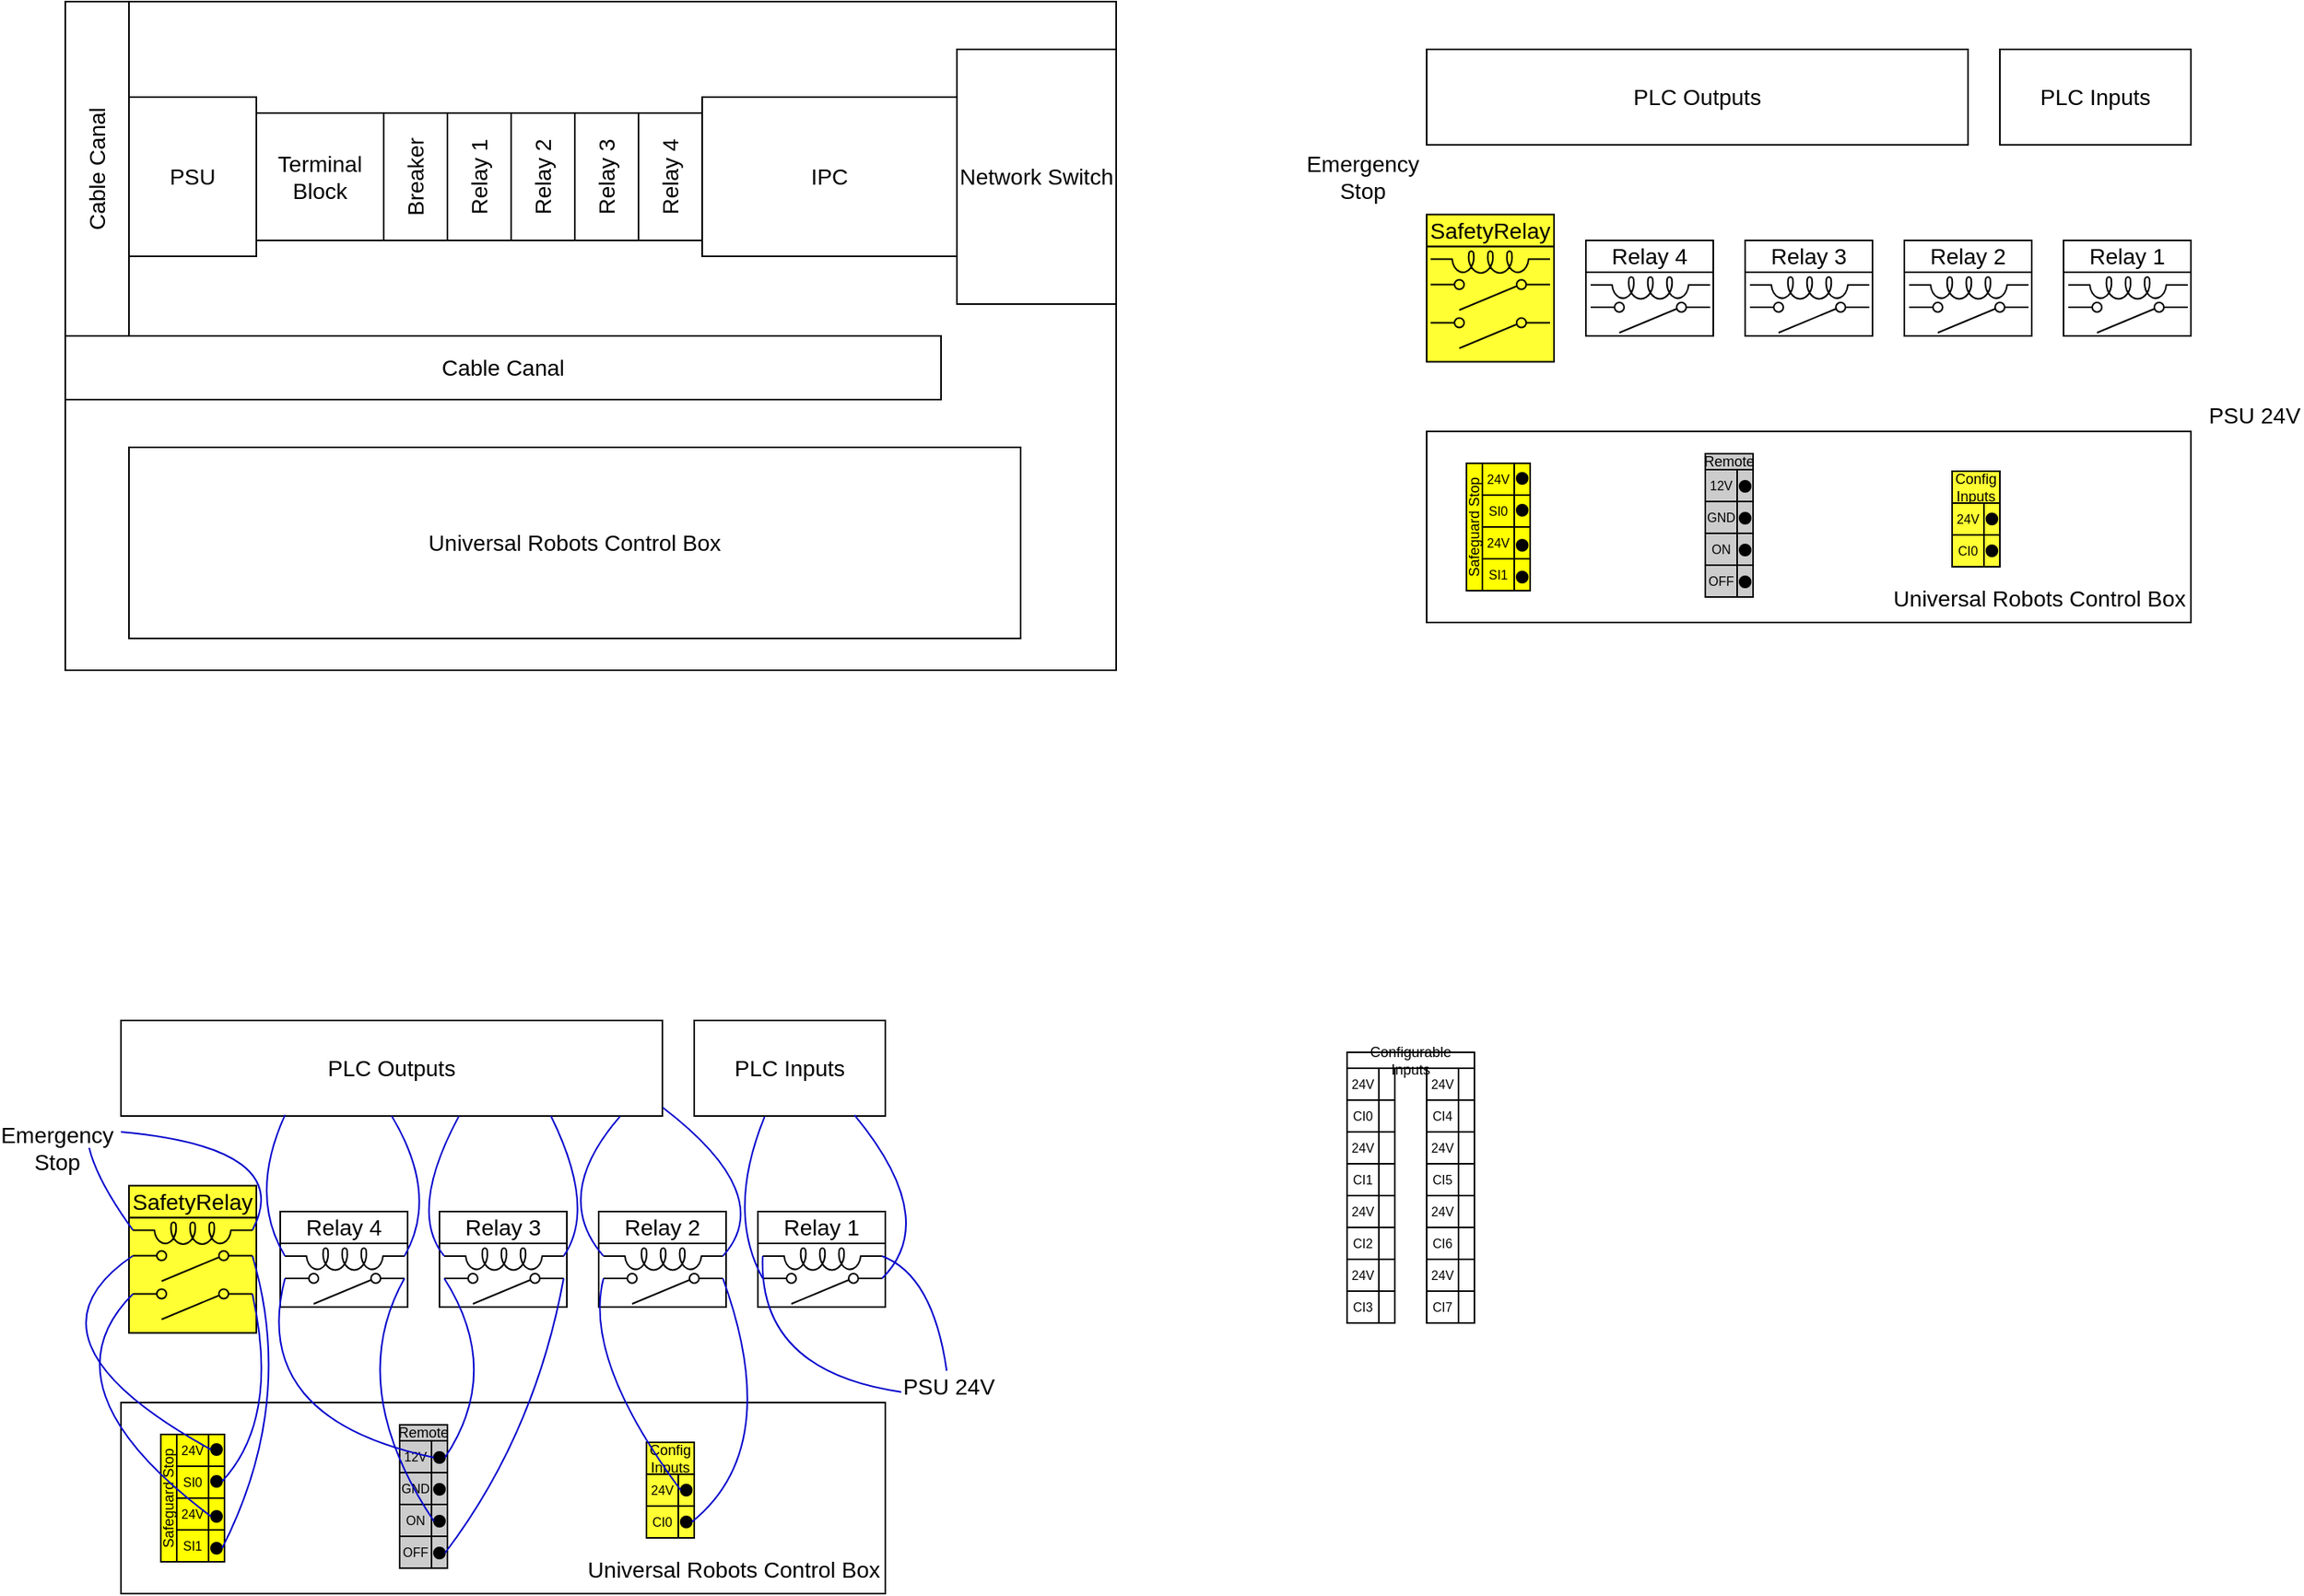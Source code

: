 <mxfile version="20.8.13" type="github">
  <diagram id="Qr0O13sCyCkaR1NoNOQS" name="Page-1">
    <mxGraphModel dx="2603" dy="1377" grid="1" gridSize="10" guides="1" tooltips="1" connect="1" arrows="1" fold="1" page="1" pageScale="1" pageWidth="3300" pageHeight="4681" math="0" shadow="0">
      <root>
        <mxCell id="0" />
        <mxCell id="1" parent="0" />
        <mxCell id="ojQcFGe6-04BjamfQOLj-1" value="" style="rounded=0;whiteSpace=wrap;html=1;fillColor=none;" parent="1" vertex="1">
          <mxGeometry x="45" y="40" width="660" height="420" as="geometry" />
        </mxCell>
        <mxCell id="ojQcFGe6-04BjamfQOLj-2" value="Cable Canal" style="rounded=0;whiteSpace=wrap;html=1;fillColor=none;rotation=-90;fontSize=14;" parent="1" vertex="1">
          <mxGeometry x="-40" y="125" width="210" height="40" as="geometry" />
        </mxCell>
        <mxCell id="ojQcFGe6-04BjamfQOLj-3" value="PSU" style="rounded=0;whiteSpace=wrap;html=1;fillColor=none;fontSize=14;" parent="1" vertex="1">
          <mxGeometry x="85" y="100" width="80" height="100" as="geometry" />
        </mxCell>
        <mxCell id="ojQcFGe6-04BjamfQOLj-4" value="Terminal Block" style="rounded=0;whiteSpace=wrap;html=1;fillColor=none;fontSize=14;" parent="1" vertex="1">
          <mxGeometry x="165" y="110" width="80" height="80" as="geometry" />
        </mxCell>
        <mxCell id="ojQcFGe6-04BjamfQOLj-5" value="Breaker" style="rounded=0;whiteSpace=wrap;html=1;fillColor=none;rotation=-90;fontSize=14;" parent="1" vertex="1">
          <mxGeometry x="225" y="130" width="80" height="40" as="geometry" />
        </mxCell>
        <mxCell id="ojQcFGe6-04BjamfQOLj-13" value="Universal Robots Control Box" style="rounded=0;whiteSpace=wrap;html=1;fillColor=none;fontSize=14;" parent="1" vertex="1">
          <mxGeometry x="85" y="320" width="560" height="120" as="geometry" />
        </mxCell>
        <mxCell id="ojQcFGe6-04BjamfQOLj-14" value="&lt;div style=&quot;font-size: 14px;&quot;&gt;Relay 1&lt;/div&gt;" style="rounded=0;whiteSpace=wrap;html=1;fillColor=none;rotation=-90;fontSize=14;" parent="1" vertex="1">
          <mxGeometry x="265" y="130" width="80" height="40" as="geometry" />
        </mxCell>
        <mxCell id="ojQcFGe6-04BjamfQOLj-17" value="&lt;div style=&quot;font-size: 14px;&quot;&gt;Relay 2&lt;br&gt;&lt;/div&gt;" style="rounded=0;whiteSpace=wrap;html=1;fillColor=none;rotation=-90;fontSize=14;" parent="1" vertex="1">
          <mxGeometry x="305" y="130" width="80" height="40" as="geometry" />
        </mxCell>
        <mxCell id="ojQcFGe6-04BjamfQOLj-18" value="&lt;div style=&quot;font-size: 14px;&quot;&gt;Relay 3&lt;/div&gt;" style="rounded=0;whiteSpace=wrap;html=1;fillColor=none;rotation=-90;fontSize=14;" parent="1" vertex="1">
          <mxGeometry x="345" y="130" width="80" height="40" as="geometry" />
        </mxCell>
        <mxCell id="ojQcFGe6-04BjamfQOLj-19" value="&lt;div style=&quot;font-size: 14px;&quot;&gt;Relay 4&lt;/div&gt;" style="rounded=0;whiteSpace=wrap;html=1;fillColor=none;rotation=-90;fontSize=14;" parent="1" vertex="1">
          <mxGeometry x="385" y="130" width="80" height="40" as="geometry" />
        </mxCell>
        <mxCell id="ojQcFGe6-04BjamfQOLj-20" value="Network Switch" style="rounded=0;whiteSpace=wrap;html=1;fillColor=none;fontSize=14;" parent="1" vertex="1">
          <mxGeometry x="605" y="70" width="100" height="160" as="geometry" />
        </mxCell>
        <mxCell id="ojQcFGe6-04BjamfQOLj-21" value="IPC" style="rounded=0;whiteSpace=wrap;html=1;fillColor=none;fontSize=14;" parent="1" vertex="1">
          <mxGeometry x="445" y="100" width="160" height="100" as="geometry" />
        </mxCell>
        <mxCell id="ojQcFGe6-04BjamfQOLj-22" value="Cable Canal" style="rounded=0;whiteSpace=wrap;html=1;fillColor=none;rotation=0;fontSize=14;" parent="1" vertex="1">
          <mxGeometry x="45" y="250" width="550" height="40" as="geometry" />
        </mxCell>
        <mxCell id="ojQcFGe6-04BjamfQOLj-26" value="" style="rounded=0;whiteSpace=wrap;html=1;fillColor=none;fontSize=14;" parent="1" vertex="1">
          <mxGeometry x="80" y="920" width="480" height="120" as="geometry" />
        </mxCell>
        <mxCell id="ojQcFGe6-04BjamfQOLj-32" value="PLC Inputs" style="rounded=0;whiteSpace=wrap;html=1;fontSize=14;fillColor=none;" parent="1" vertex="1">
          <mxGeometry x="440" y="680" width="120" height="60" as="geometry" />
        </mxCell>
        <mxCell id="ojQcFGe6-04BjamfQOLj-33" value="&lt;div&gt;PLC Outputs&lt;/div&gt;" style="rounded=0;whiteSpace=wrap;html=1;fontSize=14;fillColor=none;" parent="1" vertex="1">
          <mxGeometry x="80" y="680" width="340" height="60" as="geometry" />
        </mxCell>
        <mxCell id="ojQcFGe6-04BjamfQOLj-92" value="Configurable Inputs" style="rounded=0;whiteSpace=wrap;html=1;fontSize=9;fillColor=none;rotation=0;" parent="1" vertex="1">
          <mxGeometry x="850" y="700" width="80" height="10" as="geometry" />
        </mxCell>
        <mxCell id="ojQcFGe6-04BjamfQOLj-93" value="24V" style="rounded=0;whiteSpace=wrap;html=1;fontSize=8;fillColor=none;" parent="1" vertex="1">
          <mxGeometry x="850" y="710" width="20" height="20" as="geometry" />
        </mxCell>
        <mxCell id="ojQcFGe6-04BjamfQOLj-94" value="CI0" style="rounded=0;whiteSpace=wrap;html=1;fontSize=8;fillColor=none;" parent="1" vertex="1">
          <mxGeometry x="850" y="730" width="20" height="20" as="geometry" />
        </mxCell>
        <mxCell id="ojQcFGe6-04BjamfQOLj-95" value="24V" style="rounded=0;whiteSpace=wrap;html=1;fontSize=8;fillColor=none;" parent="1" vertex="1">
          <mxGeometry x="850" y="750" width="20" height="20" as="geometry" />
        </mxCell>
        <mxCell id="ojQcFGe6-04BjamfQOLj-96" value="CI1" style="rounded=0;whiteSpace=wrap;html=1;fontSize=8;fillColor=none;" parent="1" vertex="1">
          <mxGeometry x="850" y="770" width="20" height="20" as="geometry" />
        </mxCell>
        <mxCell id="ojQcFGe6-04BjamfQOLj-97" value="" style="rounded=0;whiteSpace=wrap;html=1;fontSize=9;fillColor=none;" parent="1" vertex="1">
          <mxGeometry x="870" y="710" width="10" height="20" as="geometry" />
        </mxCell>
        <mxCell id="ojQcFGe6-04BjamfQOLj-98" value="" style="rounded=0;whiteSpace=wrap;html=1;fontSize=9;fillColor=none;" parent="1" vertex="1">
          <mxGeometry x="870" y="730" width="10" height="20" as="geometry" />
        </mxCell>
        <mxCell id="ojQcFGe6-04BjamfQOLj-99" value="" style="rounded=0;whiteSpace=wrap;html=1;fontSize=9;fillColor=none;" parent="1" vertex="1">
          <mxGeometry x="870" y="750" width="10" height="20" as="geometry" />
        </mxCell>
        <mxCell id="ojQcFGe6-04BjamfQOLj-100" value="" style="rounded=0;whiteSpace=wrap;html=1;fontSize=9;fillColor=none;" parent="1" vertex="1">
          <mxGeometry x="870" y="770" width="10" height="20" as="geometry" />
        </mxCell>
        <mxCell id="ojQcFGe6-04BjamfQOLj-101" value="24V" style="rounded=0;whiteSpace=wrap;html=1;fontSize=8;fillColor=none;" parent="1" vertex="1">
          <mxGeometry x="850" y="790" width="20" height="20" as="geometry" />
        </mxCell>
        <mxCell id="ojQcFGe6-04BjamfQOLj-102" value="CI2" style="rounded=0;whiteSpace=wrap;html=1;fontSize=8;fillColor=none;" parent="1" vertex="1">
          <mxGeometry x="850" y="810" width="20" height="20" as="geometry" />
        </mxCell>
        <mxCell id="ojQcFGe6-04BjamfQOLj-103" value="24V" style="rounded=0;whiteSpace=wrap;html=1;fontSize=8;fillColor=none;" parent="1" vertex="1">
          <mxGeometry x="850" y="830" width="20" height="20" as="geometry" />
        </mxCell>
        <mxCell id="ojQcFGe6-04BjamfQOLj-104" value="CI3" style="rounded=0;whiteSpace=wrap;html=1;fontSize=8;fillColor=none;" parent="1" vertex="1">
          <mxGeometry x="850" y="850" width="20" height="20" as="geometry" />
        </mxCell>
        <mxCell id="ojQcFGe6-04BjamfQOLj-105" value="" style="rounded=0;whiteSpace=wrap;html=1;fontSize=9;fillColor=none;" parent="1" vertex="1">
          <mxGeometry x="870" y="790" width="10" height="20" as="geometry" />
        </mxCell>
        <mxCell id="ojQcFGe6-04BjamfQOLj-106" value="" style="rounded=0;whiteSpace=wrap;html=1;fontSize=9;fillColor=none;" parent="1" vertex="1">
          <mxGeometry x="870" y="810" width="10" height="20" as="geometry" />
        </mxCell>
        <mxCell id="ojQcFGe6-04BjamfQOLj-107" value="" style="rounded=0;whiteSpace=wrap;html=1;fontSize=9;fillColor=none;" parent="1" vertex="1">
          <mxGeometry x="870" y="830" width="10" height="20" as="geometry" />
        </mxCell>
        <mxCell id="ojQcFGe6-04BjamfQOLj-108" value="" style="rounded=0;whiteSpace=wrap;html=1;fontSize=9;fillColor=none;" parent="1" vertex="1">
          <mxGeometry x="870" y="850" width="10" height="20" as="geometry" />
        </mxCell>
        <mxCell id="ojQcFGe6-04BjamfQOLj-109" value="24V" style="rounded=0;whiteSpace=wrap;html=1;fontSize=8;fillColor=none;" parent="1" vertex="1">
          <mxGeometry x="900" y="710" width="20" height="20" as="geometry" />
        </mxCell>
        <mxCell id="ojQcFGe6-04BjamfQOLj-110" value="CI4" style="rounded=0;whiteSpace=wrap;html=1;fontSize=8;fillColor=none;" parent="1" vertex="1">
          <mxGeometry x="900" y="730" width="20" height="20" as="geometry" />
        </mxCell>
        <mxCell id="ojQcFGe6-04BjamfQOLj-111" value="24V" style="rounded=0;whiteSpace=wrap;html=1;fontSize=8;fillColor=none;" parent="1" vertex="1">
          <mxGeometry x="900" y="750" width="20" height="20" as="geometry" />
        </mxCell>
        <mxCell id="ojQcFGe6-04BjamfQOLj-112" value="CI5" style="rounded=0;whiteSpace=wrap;html=1;fontSize=8;fillColor=none;" parent="1" vertex="1">
          <mxGeometry x="900" y="770" width="20" height="20" as="geometry" />
        </mxCell>
        <mxCell id="ojQcFGe6-04BjamfQOLj-113" value="" style="rounded=0;whiteSpace=wrap;html=1;fontSize=9;fillColor=none;" parent="1" vertex="1">
          <mxGeometry x="920" y="710" width="10" height="20" as="geometry" />
        </mxCell>
        <mxCell id="ojQcFGe6-04BjamfQOLj-114" value="" style="rounded=0;whiteSpace=wrap;html=1;fontSize=9;fillColor=none;" parent="1" vertex="1">
          <mxGeometry x="920" y="730" width="10" height="20" as="geometry" />
        </mxCell>
        <mxCell id="ojQcFGe6-04BjamfQOLj-115" value="" style="rounded=0;whiteSpace=wrap;html=1;fontSize=9;fillColor=none;" parent="1" vertex="1">
          <mxGeometry x="920" y="750" width="10" height="20" as="geometry" />
        </mxCell>
        <mxCell id="ojQcFGe6-04BjamfQOLj-116" value="" style="rounded=0;whiteSpace=wrap;html=1;fontSize=9;fillColor=none;" parent="1" vertex="1">
          <mxGeometry x="920" y="770" width="10" height="20" as="geometry" />
        </mxCell>
        <mxCell id="ojQcFGe6-04BjamfQOLj-117" value="24V" style="rounded=0;whiteSpace=wrap;html=1;fontSize=8;fillColor=none;" parent="1" vertex="1">
          <mxGeometry x="900" y="790" width="20" height="20" as="geometry" />
        </mxCell>
        <mxCell id="ojQcFGe6-04BjamfQOLj-118" value="CI6" style="rounded=0;whiteSpace=wrap;html=1;fontSize=8;fillColor=none;" parent="1" vertex="1">
          <mxGeometry x="900" y="810" width="20" height="20" as="geometry" />
        </mxCell>
        <mxCell id="ojQcFGe6-04BjamfQOLj-119" value="24V" style="rounded=0;whiteSpace=wrap;html=1;fontSize=8;fillColor=none;" parent="1" vertex="1">
          <mxGeometry x="900" y="830" width="20" height="20" as="geometry" />
        </mxCell>
        <mxCell id="ojQcFGe6-04BjamfQOLj-120" value="CI7" style="rounded=0;whiteSpace=wrap;html=1;fontSize=8;fillColor=none;" parent="1" vertex="1">
          <mxGeometry x="900" y="850" width="20" height="20" as="geometry" />
        </mxCell>
        <mxCell id="ojQcFGe6-04BjamfQOLj-121" value="" style="rounded=0;whiteSpace=wrap;html=1;fontSize=9;fillColor=none;" parent="1" vertex="1">
          <mxGeometry x="920" y="790" width="10" height="20" as="geometry" />
        </mxCell>
        <mxCell id="ojQcFGe6-04BjamfQOLj-122" value="" style="rounded=0;whiteSpace=wrap;html=1;fontSize=9;fillColor=none;" parent="1" vertex="1">
          <mxGeometry x="920" y="810" width="10" height="20" as="geometry" />
        </mxCell>
        <mxCell id="ojQcFGe6-04BjamfQOLj-123" value="" style="rounded=0;whiteSpace=wrap;html=1;fontSize=9;fillColor=none;" parent="1" vertex="1">
          <mxGeometry x="920" y="830" width="10" height="20" as="geometry" />
        </mxCell>
        <mxCell id="ojQcFGe6-04BjamfQOLj-124" value="" style="rounded=0;whiteSpace=wrap;html=1;fontSize=9;fillColor=none;" parent="1" vertex="1">
          <mxGeometry x="920" y="850" width="10" height="20" as="geometry" />
        </mxCell>
        <mxCell id="ojQcFGe6-04BjamfQOLj-158" value="" style="group" parent="1" vertex="1" connectable="0">
          <mxGeometry x="105" y="940" width="45" height="80" as="geometry" />
        </mxCell>
        <mxCell id="ojQcFGe6-04BjamfQOLj-41" value="&lt;div style=&quot;font-size: 9px;&quot;&gt;Safeguard Stop&lt;/div&gt;" style="rounded=0;whiteSpace=wrap;html=1;fontSize=9;fillColor=#ffff00;rotation=-90;" parent="ojQcFGe6-04BjamfQOLj-158" vertex="1">
          <mxGeometry x="-35" y="35" width="80" height="10" as="geometry" />
        </mxCell>
        <mxCell id="ojQcFGe6-04BjamfQOLj-42" value="24V" style="rounded=0;whiteSpace=wrap;html=1;fontSize=8;fillColor=#ffff00;" parent="ojQcFGe6-04BjamfQOLj-158" vertex="1">
          <mxGeometry x="10" width="20" height="20" as="geometry" />
        </mxCell>
        <mxCell id="ojQcFGe6-04BjamfQOLj-43" value="SI0" style="rounded=0;whiteSpace=wrap;html=1;fontSize=8;fillColor=#ffff00;" parent="ojQcFGe6-04BjamfQOLj-158" vertex="1">
          <mxGeometry x="10" y="20" width="20" height="20" as="geometry" />
        </mxCell>
        <mxCell id="ojQcFGe6-04BjamfQOLj-44" value="24V" style="rounded=0;whiteSpace=wrap;html=1;fontSize=8;fillColor=#ffff00;" parent="ojQcFGe6-04BjamfQOLj-158" vertex="1">
          <mxGeometry x="10" y="40" width="20" height="20" as="geometry" />
        </mxCell>
        <mxCell id="ojQcFGe6-04BjamfQOLj-45" value="SI1" style="rounded=0;whiteSpace=wrap;html=1;fontSize=8;fillColor=#ffff00;" parent="ojQcFGe6-04BjamfQOLj-158" vertex="1">
          <mxGeometry x="10" y="60" width="20" height="20" as="geometry" />
        </mxCell>
        <mxCell id="ojQcFGe6-04BjamfQOLj-46" value="" style="rounded=0;whiteSpace=wrap;html=1;fontSize=9;fillColor=#ffff00;" parent="ojQcFGe6-04BjamfQOLj-158" vertex="1">
          <mxGeometry x="30" width="10" height="20" as="geometry" />
        </mxCell>
        <mxCell id="ojQcFGe6-04BjamfQOLj-47" value="" style="rounded=0;whiteSpace=wrap;html=1;fontSize=9;fillColor=#ffff00;" parent="ojQcFGe6-04BjamfQOLj-158" vertex="1">
          <mxGeometry x="30" y="20" width="10" height="20" as="geometry" />
        </mxCell>
        <mxCell id="ojQcFGe6-04BjamfQOLj-48" value="" style="rounded=0;whiteSpace=wrap;html=1;fontSize=9;fillColor=#ffff00;" parent="ojQcFGe6-04BjamfQOLj-158" vertex="1">
          <mxGeometry x="30" y="40" width="10" height="20" as="geometry" />
        </mxCell>
        <mxCell id="ojQcFGe6-04BjamfQOLj-49" value="" style="rounded=0;whiteSpace=wrap;html=1;fontSize=9;fillColor=#ffff00;" parent="ojQcFGe6-04BjamfQOLj-158" vertex="1">
          <mxGeometry x="30" y="60" width="10" height="20" as="geometry" />
        </mxCell>
        <mxCell id="ojQcFGe6-04BjamfQOLj-188" value="" style="ellipse;whiteSpace=wrap;html=1;strokeColor=#000000;fontSize=8;fillColor=#000000;" parent="ojQcFGe6-04BjamfQOLj-158" vertex="1">
          <mxGeometry x="31.5" y="26" width="7" height="7" as="geometry" />
        </mxCell>
        <mxCell id="ojQcFGe6-04BjamfQOLj-189" value="" style="ellipse;whiteSpace=wrap;html=1;strokeColor=#000000;fontSize=8;fillColor=#000000;" parent="ojQcFGe6-04BjamfQOLj-158" vertex="1">
          <mxGeometry x="31.5" y="6" width="7" height="7" as="geometry" />
        </mxCell>
        <mxCell id="ojQcFGe6-04BjamfQOLj-190" value="" style="ellipse;whiteSpace=wrap;html=1;strokeColor=#000000;fontSize=8;fillColor=#000000;" parent="ojQcFGe6-04BjamfQOLj-158" vertex="1">
          <mxGeometry x="31.5" y="68" width="7" height="7" as="geometry" />
        </mxCell>
        <mxCell id="ojQcFGe6-04BjamfQOLj-191" value="" style="ellipse;whiteSpace=wrap;html=1;strokeColor=#000000;fontSize=8;fillColor=#000000;" parent="ojQcFGe6-04BjamfQOLj-158" vertex="1">
          <mxGeometry x="31.5" y="48" width="7" height="7" as="geometry" />
        </mxCell>
        <mxCell id="ojQcFGe6-04BjamfQOLj-159" value="" style="group" parent="1" vertex="1" connectable="0">
          <mxGeometry x="255" y="934" width="30" height="90" as="geometry" />
        </mxCell>
        <mxCell id="ojQcFGe6-04BjamfQOLj-50" value="Remote" style="rounded=0;whiteSpace=wrap;html=1;fontSize=9;fillColor=#CCCCCC;rotation=0;" parent="ojQcFGe6-04BjamfQOLj-159" vertex="1">
          <mxGeometry width="30" height="10" as="geometry" />
        </mxCell>
        <mxCell id="ojQcFGe6-04BjamfQOLj-51" value="12V" style="rounded=0;whiteSpace=wrap;html=1;fontSize=8;fillColor=#CCCCCC;" parent="ojQcFGe6-04BjamfQOLj-159" vertex="1">
          <mxGeometry y="10" width="20" height="20" as="geometry" />
        </mxCell>
        <mxCell id="ojQcFGe6-04BjamfQOLj-52" value="GND" style="rounded=0;whiteSpace=wrap;html=1;fontSize=8;fillColor=#CCCCCC;" parent="ojQcFGe6-04BjamfQOLj-159" vertex="1">
          <mxGeometry y="30" width="20" height="20" as="geometry" />
        </mxCell>
        <mxCell id="ojQcFGe6-04BjamfQOLj-53" value="ON" style="rounded=0;whiteSpace=wrap;html=1;fontSize=8;fillColor=#CCCCCC;" parent="ojQcFGe6-04BjamfQOLj-159" vertex="1">
          <mxGeometry y="50" width="20" height="20" as="geometry" />
        </mxCell>
        <mxCell id="ojQcFGe6-04BjamfQOLj-54" value="OFF" style="rounded=0;whiteSpace=wrap;html=1;fontSize=8;fillColor=#CCCCCC;" parent="ojQcFGe6-04BjamfQOLj-159" vertex="1">
          <mxGeometry y="70" width="20" height="20" as="geometry" />
        </mxCell>
        <mxCell id="ojQcFGe6-04BjamfQOLj-55" value="" style="rounded=0;whiteSpace=wrap;html=1;fontSize=9;fillColor=#CCCCCC;" parent="ojQcFGe6-04BjamfQOLj-159" vertex="1">
          <mxGeometry x="20" y="10" width="10" height="20" as="geometry" />
        </mxCell>
        <mxCell id="ojQcFGe6-04BjamfQOLj-56" value="" style="rounded=0;whiteSpace=wrap;html=1;fontSize=9;fillColor=#CCCCCC;" parent="ojQcFGe6-04BjamfQOLj-159" vertex="1">
          <mxGeometry x="20" y="30" width="10" height="20" as="geometry" />
        </mxCell>
        <mxCell id="ojQcFGe6-04BjamfQOLj-57" value="" style="rounded=0;whiteSpace=wrap;html=1;fontSize=9;fillColor=#CCCCCC;" parent="ojQcFGe6-04BjamfQOLj-159" vertex="1">
          <mxGeometry x="20" y="50" width="10" height="20" as="geometry" />
        </mxCell>
        <mxCell id="ojQcFGe6-04BjamfQOLj-58" value="" style="rounded=0;whiteSpace=wrap;html=1;fontSize=9;fillColor=#CCCCCC;" parent="ojQcFGe6-04BjamfQOLj-159" vertex="1">
          <mxGeometry x="20" y="70" width="10" height="20" as="geometry" />
        </mxCell>
        <mxCell id="ojQcFGe6-04BjamfQOLj-184" value="" style="ellipse;whiteSpace=wrap;html=1;strokeColor=#000000;fontSize=8;fillColor=#000000;" parent="ojQcFGe6-04BjamfQOLj-159" vertex="1">
          <mxGeometry x="21.5" y="77" width="7" height="7" as="geometry" />
        </mxCell>
        <mxCell id="ojQcFGe6-04BjamfQOLj-185" value="" style="ellipse;whiteSpace=wrap;html=1;strokeColor=#000000;fontSize=8;fillColor=#000000;" parent="ojQcFGe6-04BjamfQOLj-159" vertex="1">
          <mxGeometry x="21.5" y="57" width="7" height="7" as="geometry" />
        </mxCell>
        <mxCell id="ojQcFGe6-04BjamfQOLj-186" value="" style="ellipse;whiteSpace=wrap;html=1;strokeColor=#000000;fontSize=8;fillColor=#000000;" parent="ojQcFGe6-04BjamfQOLj-159" vertex="1">
          <mxGeometry x="21.5" y="37" width="7" height="7" as="geometry" />
        </mxCell>
        <mxCell id="ojQcFGe6-04BjamfQOLj-187" value="" style="ellipse;whiteSpace=wrap;html=1;strokeColor=#000000;fontSize=8;fillColor=#000000;" parent="ojQcFGe6-04BjamfQOLj-159" vertex="1">
          <mxGeometry x="21.5" y="17" width="7" height="7" as="geometry" />
        </mxCell>
        <mxCell id="ojQcFGe6-04BjamfQOLj-160" value="" style="group" parent="1" vertex="1" connectable="0">
          <mxGeometry x="410" y="945" width="30" height="60" as="geometry" />
        </mxCell>
        <mxCell id="ojQcFGe6-04BjamfQOLj-125" value="&lt;div&gt;Config Inputs&lt;/div&gt;" style="rounded=0;whiteSpace=wrap;html=1;fontSize=9;fillColor=#FFFF33;rotation=0;" parent="ojQcFGe6-04BjamfQOLj-160" vertex="1">
          <mxGeometry width="30" height="20" as="geometry" />
        </mxCell>
        <mxCell id="ojQcFGe6-04BjamfQOLj-126" value="24V" style="rounded=0;whiteSpace=wrap;html=1;fontSize=8;fillColor=#FFFF33;" parent="ojQcFGe6-04BjamfQOLj-160" vertex="1">
          <mxGeometry y="20" width="20" height="20" as="geometry" />
        </mxCell>
        <mxCell id="ojQcFGe6-04BjamfQOLj-127" value="CI0" style="rounded=0;whiteSpace=wrap;html=1;fontSize=8;fillColor=#FFFF33;" parent="ojQcFGe6-04BjamfQOLj-160" vertex="1">
          <mxGeometry y="40" width="20" height="20" as="geometry" />
        </mxCell>
        <mxCell id="ojQcFGe6-04BjamfQOLj-130" value="" style="rounded=0;whiteSpace=wrap;html=1;fontSize=9;fillColor=#FFFF33;" parent="ojQcFGe6-04BjamfQOLj-160" vertex="1">
          <mxGeometry x="20" y="20" width="10" height="20" as="geometry" />
        </mxCell>
        <mxCell id="ojQcFGe6-04BjamfQOLj-131" value="" style="rounded=0;whiteSpace=wrap;html=1;fontSize=9;fillColor=#FFFF33;" parent="ojQcFGe6-04BjamfQOLj-160" vertex="1">
          <mxGeometry x="20" y="40" width="10" height="20" as="geometry" />
        </mxCell>
        <mxCell id="ojQcFGe6-04BjamfQOLj-180" value="" style="ellipse;whiteSpace=wrap;html=1;strokeColor=#000000;fontSize=8;fillColor=#000000;" parent="ojQcFGe6-04BjamfQOLj-160" vertex="1">
          <mxGeometry x="21.5" y="46.5" width="7" height="7" as="geometry" />
        </mxCell>
        <mxCell id="ojQcFGe6-04BjamfQOLj-183" value="" style="ellipse;whiteSpace=wrap;html=1;strokeColor=#000000;fontSize=8;fillColor=#000000;" parent="ojQcFGe6-04BjamfQOLj-160" vertex="1">
          <mxGeometry x="21.5" y="26.5" width="7" height="7" as="geometry" />
        </mxCell>
        <mxCell id="ojQcFGe6-04BjamfQOLj-207" value="Universal Robots Control Box" style="text;html=1;strokeColor=none;fillColor=none;align=center;verticalAlign=middle;whiteSpace=wrap;rounded=0;fontSize=14;" parent="1" vertex="1">
          <mxGeometry x="370" y="1010" width="190" height="30" as="geometry" />
        </mxCell>
        <mxCell id="ojQcFGe6-04BjamfQOLj-215" value="" style="group" parent="1" vertex="1" connectable="0">
          <mxGeometry x="85" y="783.75" width="80" height="92.5" as="geometry" />
        </mxCell>
        <mxCell id="ojQcFGe6-04BjamfQOLj-165" value="" style="rounded=0;whiteSpace=wrap;html=1;fontSize=14;fillColor=#FFFF33;rotation=90;" parent="ojQcFGe6-04BjamfQOLj-215" vertex="1">
          <mxGeometry x="3.75" y="16.25" width="72.5" height="80" as="geometry" />
        </mxCell>
        <mxCell id="ojQcFGe6-04BjamfQOLj-161" value="SafetyRelay" style="rounded=0;whiteSpace=wrap;html=1;fillColor=#FFFF33;rotation=0;fontSize=14;" parent="ojQcFGe6-04BjamfQOLj-215" vertex="1">
          <mxGeometry width="80" height="20" as="geometry" />
        </mxCell>
        <mxCell id="ojQcFGe6-04BjamfQOLj-163" value="" style="shape=mxgraph.electrical.electro-mechanical.singleSwitch;aspect=fixed;elSwitchState=off;fontSize=14;fillColor=#FFFF33;rotation=180;" parent="ojQcFGe6-04BjamfQOLj-215" vertex="1">
          <mxGeometry x="2.5" y="40" width="75" height="20" as="geometry" />
        </mxCell>
        <mxCell id="ojQcFGe6-04BjamfQOLj-164" value="" style="pointerEvents=1;verticalLabelPosition=bottom;shadow=0;dashed=0;align=center;html=1;verticalAlign=top;shape=mxgraph.electrical.inductors.inductor_5;fontSize=14;fillColor=#FFFF33;rotation=180;" parent="ojQcFGe6-04BjamfQOLj-215" vertex="1">
          <mxGeometry x="2.5" y="23" width="75" height="14" as="geometry" />
        </mxCell>
        <mxCell id="ojQcFGe6-04BjamfQOLj-167" value="" style="shape=mxgraph.electrical.electro-mechanical.singleSwitch;aspect=fixed;elSwitchState=off;fontSize=14;fillColor=#FFFF33;rotation=180;" parent="ojQcFGe6-04BjamfQOLj-215" vertex="1">
          <mxGeometry x="2.5" y="64" width="75" height="20" as="geometry" />
        </mxCell>
        <mxCell id="ojQcFGe6-04BjamfQOLj-241" value="" style="endArrow=none;html=1;fontSize=14;curved=1;exitX=1;exitY=0.645;exitDx=0;exitDy=0;exitPerimeter=0;strokeColor=#0000CC;" parent="ojQcFGe6-04BjamfQOLj-215" source="ojQcFGe6-04BjamfQOLj-164" edge="1">
          <mxGeometry width="50" height="50" relative="1" as="geometry">
            <mxPoint x="3" y="34.88" as="sourcePoint" />
            <mxPoint x="-25" y="-23.75" as="targetPoint" />
            <Array as="points">
              <mxPoint x="-20" y="-3.09" />
            </Array>
          </mxGeometry>
        </mxCell>
        <mxCell id="ojQcFGe6-04BjamfQOLj-216" value="" style="group" parent="1" vertex="1" connectable="0">
          <mxGeometry x="280" y="800" width="80" height="60" as="geometry" />
        </mxCell>
        <mxCell id="ojQcFGe6-04BjamfQOLj-206" value="" style="rounded=0;whiteSpace=wrap;html=1;fontSize=14;fillColor=none;rotation=90;" parent="ojQcFGe6-04BjamfQOLj-216" vertex="1">
          <mxGeometry x="20" width="40" height="80" as="geometry" />
        </mxCell>
        <mxCell id="ojQcFGe6-04BjamfQOLj-202" value="&lt;div style=&quot;font-size: 14px;&quot;&gt;Relay 3&lt;/div&gt;" style="rounded=0;whiteSpace=wrap;html=1;fillColor=none;rotation=0;fontSize=14;" parent="ojQcFGe6-04BjamfQOLj-216" vertex="1">
          <mxGeometry width="80" height="20" as="geometry" />
        </mxCell>
        <mxCell id="ojQcFGe6-04BjamfQOLj-204" value="" style="shape=mxgraph.electrical.electro-mechanical.singleSwitch;aspect=fixed;elSwitchState=off;fontSize=14;fillColor=none;rotation=180;" parent="ojQcFGe6-04BjamfQOLj-216" vertex="1">
          <mxGeometry x="3" y="38" width="75" height="20" as="geometry" />
        </mxCell>
        <mxCell id="ojQcFGe6-04BjamfQOLj-205" value="" style="pointerEvents=1;verticalLabelPosition=bottom;shadow=0;dashed=0;align=center;html=1;verticalAlign=top;shape=mxgraph.electrical.inductors.inductor_5;fontSize=14;fillColor=none;rotation=180;" parent="ojQcFGe6-04BjamfQOLj-216" vertex="1">
          <mxGeometry x="3" y="23" width="75" height="14" as="geometry" />
        </mxCell>
        <mxCell id="ojQcFGe6-04BjamfQOLj-217" value="" style="group" parent="1" vertex="1" connectable="0">
          <mxGeometry x="180" y="800" width="80" height="60" as="geometry" />
        </mxCell>
        <mxCell id="ojQcFGe6-04BjamfQOLj-218" value="" style="rounded=0;whiteSpace=wrap;html=1;fontSize=14;fillColor=none;rotation=90;" parent="ojQcFGe6-04BjamfQOLj-217" vertex="1">
          <mxGeometry x="20" width="40" height="80" as="geometry" />
        </mxCell>
        <mxCell id="ojQcFGe6-04BjamfQOLj-219" value="&lt;div style=&quot;font-size: 14px;&quot;&gt;Relay 4&lt;br&gt;&lt;/div&gt;" style="rounded=0;whiteSpace=wrap;html=1;fillColor=none;rotation=0;fontSize=14;" parent="ojQcFGe6-04BjamfQOLj-217" vertex="1">
          <mxGeometry width="80" height="20" as="geometry" />
        </mxCell>
        <mxCell id="ojQcFGe6-04BjamfQOLj-220" value="" style="shape=mxgraph.electrical.electro-mechanical.singleSwitch;aspect=fixed;elSwitchState=off;fontSize=14;fillColor=none;rotation=180;" parent="ojQcFGe6-04BjamfQOLj-217" vertex="1">
          <mxGeometry x="3" y="38" width="75" height="20" as="geometry" />
        </mxCell>
        <mxCell id="ojQcFGe6-04BjamfQOLj-221" value="" style="pointerEvents=1;verticalLabelPosition=bottom;shadow=0;dashed=0;align=center;html=1;verticalAlign=top;shape=mxgraph.electrical.inductors.inductor_5;fontSize=14;fillColor=none;rotation=180;" parent="ojQcFGe6-04BjamfQOLj-217" vertex="1">
          <mxGeometry x="3" y="23" width="75" height="14" as="geometry" />
        </mxCell>
        <mxCell id="ojQcFGe6-04BjamfQOLj-223" value="" style="group" parent="1" vertex="1" connectable="0">
          <mxGeometry x="380" y="800" width="80" height="60" as="geometry" />
        </mxCell>
        <mxCell id="ojQcFGe6-04BjamfQOLj-224" value="" style="rounded=0;whiteSpace=wrap;html=1;fontSize=14;fillColor=none;rotation=90;" parent="ojQcFGe6-04BjamfQOLj-223" vertex="1">
          <mxGeometry x="20" width="40" height="80" as="geometry" />
        </mxCell>
        <mxCell id="ojQcFGe6-04BjamfQOLj-225" value="&lt;div style=&quot;font-size: 14px;&quot;&gt;Relay 2&lt;br&gt;&lt;/div&gt;" style="rounded=0;whiteSpace=wrap;html=1;fillColor=none;rotation=0;fontSize=14;" parent="ojQcFGe6-04BjamfQOLj-223" vertex="1">
          <mxGeometry width="80" height="20" as="geometry" />
        </mxCell>
        <mxCell id="ojQcFGe6-04BjamfQOLj-226" value="" style="shape=mxgraph.electrical.electro-mechanical.singleSwitch;aspect=fixed;elSwitchState=off;fontSize=14;fillColor=none;rotation=180;" parent="ojQcFGe6-04BjamfQOLj-223" vertex="1">
          <mxGeometry x="3" y="38" width="75" height="20" as="geometry" />
        </mxCell>
        <mxCell id="ojQcFGe6-04BjamfQOLj-227" value="" style="pointerEvents=1;verticalLabelPosition=bottom;shadow=0;dashed=0;align=center;html=1;verticalAlign=top;shape=mxgraph.electrical.inductors.inductor_5;fontSize=14;fillColor=none;rotation=180;" parent="ojQcFGe6-04BjamfQOLj-223" vertex="1">
          <mxGeometry x="3" y="23" width="75" height="14" as="geometry" />
        </mxCell>
        <mxCell id="ojQcFGe6-04BjamfQOLj-228" value="" style="group" parent="1" vertex="1" connectable="0">
          <mxGeometry x="480" y="800" width="80" height="60" as="geometry" />
        </mxCell>
        <mxCell id="ojQcFGe6-04BjamfQOLj-229" value="" style="rounded=0;whiteSpace=wrap;html=1;fontSize=14;fillColor=none;rotation=90;" parent="ojQcFGe6-04BjamfQOLj-228" vertex="1">
          <mxGeometry x="20" width="40" height="80" as="geometry" />
        </mxCell>
        <mxCell id="ojQcFGe6-04BjamfQOLj-230" value="&lt;div style=&quot;font-size: 14px;&quot;&gt;Relay 1&lt;br&gt;&lt;/div&gt;" style="rounded=0;whiteSpace=wrap;html=1;fillColor=none;rotation=0;fontSize=14;" parent="ojQcFGe6-04BjamfQOLj-228" vertex="1">
          <mxGeometry width="80" height="20" as="geometry" />
        </mxCell>
        <mxCell id="ojQcFGe6-04BjamfQOLj-231" value="" style="shape=mxgraph.electrical.electro-mechanical.singleSwitch;aspect=fixed;elSwitchState=off;fontSize=14;fillColor=none;rotation=180;" parent="ojQcFGe6-04BjamfQOLj-228" vertex="1">
          <mxGeometry x="3" y="38" width="75" height="20" as="geometry" />
        </mxCell>
        <mxCell id="ojQcFGe6-04BjamfQOLj-232" value="" style="pointerEvents=1;verticalLabelPosition=bottom;shadow=0;dashed=0;align=center;html=1;verticalAlign=top;shape=mxgraph.electrical.inductors.inductor_5;fontSize=14;fillColor=none;rotation=180;" parent="ojQcFGe6-04BjamfQOLj-228" vertex="1">
          <mxGeometry x="3" y="23" width="75" height="14" as="geometry" />
        </mxCell>
        <mxCell id="ojQcFGe6-04BjamfQOLj-235" value="" style="endArrow=none;html=1;fontSize=14;curved=1;entryX=0.303;entryY=0.989;entryDx=0;entryDy=0;exitX=1;exitY=0.645;exitDx=0;exitDy=0;exitPerimeter=0;entryPerimeter=0;strokeColor=#0000CC;" parent="1" source="ojQcFGe6-04BjamfQOLj-221" target="ojQcFGe6-04BjamfQOLj-33" edge="1">
          <mxGeometry width="50" height="50" relative="1" as="geometry">
            <mxPoint x="107.5" y="831.72" as="sourcePoint" />
            <mxPoint x="125" y="760" as="targetPoint" />
            <Array as="points">
              <mxPoint x="160" y="790" />
            </Array>
          </mxGeometry>
        </mxCell>
        <mxCell id="ojQcFGe6-04BjamfQOLj-236" value="" style="endArrow=none;html=1;fontSize=14;curved=1;exitX=0;exitY=0.645;exitDx=0;exitDy=0;exitPerimeter=0;strokeColor=#0000CC;" parent="1" source="ojQcFGe6-04BjamfQOLj-221" edge="1">
          <mxGeometry width="50" height="50" relative="1" as="geometry">
            <mxPoint x="265" y="815.86" as="sourcePoint" />
            <mxPoint x="250" y="740" as="targetPoint" />
            <Array as="points">
              <mxPoint x="280" y="790" />
            </Array>
          </mxGeometry>
        </mxCell>
        <mxCell id="ojQcFGe6-04BjamfQOLj-237" value="" style="endArrow=none;html=1;fontSize=14;curved=1;exitX=0;exitY=0.645;exitDx=0;exitDy=0;exitPerimeter=0;strokeColor=#0000CC;" parent="1" source="ojQcFGe6-04BjamfQOLj-205" edge="1">
          <mxGeometry width="50" height="50" relative="1" as="geometry">
            <mxPoint x="351.25" y="830" as="sourcePoint" />
            <mxPoint x="350" y="740" as="targetPoint" />
            <Array as="points">
              <mxPoint x="378.75" y="798.28" />
            </Array>
          </mxGeometry>
        </mxCell>
        <mxCell id="ojQcFGe6-04BjamfQOLj-238" value="" style="endArrow=none;html=1;fontSize=14;curved=1;entryX=1.001;entryY=0.913;entryDx=0;entryDy=0;exitX=0;exitY=0.645;exitDx=0;exitDy=0;exitPerimeter=0;entryPerimeter=0;strokeColor=#0000CC;" parent="1" source="ojQcFGe6-04BjamfQOLj-227" target="ojQcFGe6-04BjamfQOLj-33" edge="1">
          <mxGeometry width="50" height="50" relative="1" as="geometry">
            <mxPoint x="465" y="821.72" as="sourcePoint" />
            <mxPoint x="467.5" y="750" as="targetPoint" />
            <Array as="points">
              <mxPoint x="492.5" y="790" />
            </Array>
          </mxGeometry>
        </mxCell>
        <mxCell id="ojQcFGe6-04BjamfQOLj-239" value="" style="endArrow=none;html=1;fontSize=14;curved=1;entryX=0.624;entryY=1.003;entryDx=0;entryDy=0;exitX=1;exitY=0.645;exitDx=0;exitDy=0;exitPerimeter=0;entryPerimeter=0;strokeColor=#0000CC;" parent="1" source="ojQcFGe6-04BjamfQOLj-205" target="ojQcFGe6-04BjamfQOLj-33" edge="1">
          <mxGeometry width="50" height="50" relative="1" as="geometry">
            <mxPoint x="262.88" y="837.37" as="sourcePoint" />
            <mxPoint x="290.12" y="750.0" as="targetPoint" />
            <Array as="points">
              <mxPoint x="260" y="800" />
            </Array>
          </mxGeometry>
        </mxCell>
        <mxCell id="ojQcFGe6-04BjamfQOLj-240" value="" style="endArrow=none;html=1;fontSize=14;curved=1;entryX=0.922;entryY=1.003;entryDx=0;entryDy=0;exitX=1;exitY=0.645;exitDx=0;exitDy=0;exitPerimeter=0;entryPerimeter=0;strokeColor=#0000CC;" parent="1" source="ojQcFGe6-04BjamfQOLj-227" target="ojQcFGe6-04BjamfQOLj-33" edge="1">
          <mxGeometry width="50" height="50" relative="1" as="geometry">
            <mxPoint x="362.88" y="830" as="sourcePoint" />
            <mxPoint x="390.12" y="742.63" as="targetPoint" />
            <Array as="points">
              <mxPoint x="350" y="790" />
            </Array>
          </mxGeometry>
        </mxCell>
        <mxCell id="ojQcFGe6-04BjamfQOLj-242" value="" style="endArrow=none;html=1;fontSize=14;curved=1;exitX=0;exitY=0.645;exitDx=0;exitDy=0;exitPerimeter=0;strokeColor=#0000CC;" parent="1" source="ojQcFGe6-04BjamfQOLj-164" edge="1">
          <mxGeometry width="50" height="50" relative="1" as="geometry">
            <mxPoint x="163" y="818.63" as="sourcePoint" />
            <mxPoint x="80" y="750" as="targetPoint" />
            <Array as="points">
              <mxPoint x="190" y="760" />
            </Array>
          </mxGeometry>
        </mxCell>
        <mxCell id="ojQcFGe6-04BjamfQOLj-243" value="Emergency Stop" style="text;html=1;strokeColor=none;fillColor=none;align=center;verticalAlign=middle;whiteSpace=wrap;rounded=0;fontSize=14;" parent="1" vertex="1">
          <mxGeometry x="10" y="745" width="60" height="30" as="geometry" />
        </mxCell>
        <mxCell id="ojQcFGe6-04BjamfQOLj-244" value="" style="endArrow=none;html=1;fontSize=14;curved=1;entryX=1;entryY=0.8;entryDx=0;entryDy=0;exitX=0;exitY=0.5;exitDx=0;exitDy=0;strokeColor=#0000CC;" parent="1" source="ojQcFGe6-04BjamfQOLj-189" target="ojQcFGe6-04BjamfQOLj-163" edge="1">
          <mxGeometry width="50" height="50" relative="1" as="geometry">
            <mxPoint x="128" y="978.63" as="sourcePoint" />
            <mxPoint x="128.02" y="890.0" as="targetPoint" />
            <Array as="points">
              <mxPoint x="10" y="880" />
            </Array>
          </mxGeometry>
        </mxCell>
        <mxCell id="ojQcFGe6-04BjamfQOLj-245" value="" style="endArrow=none;html=1;fontSize=14;curved=1;exitX=1;exitY=0.5;exitDx=0;exitDy=0;entryX=0;entryY=0.8;entryDx=0;entryDy=0;strokeColor=#0000CC;" parent="1" source="ojQcFGe6-04BjamfQOLj-190" target="ojQcFGe6-04BjamfQOLj-163" edge="1">
          <mxGeometry width="50" height="50" relative="1" as="geometry">
            <mxPoint x="188" y="957.97" as="sourcePoint" />
            <mxPoint x="180.0" y="870" as="targetPoint" />
            <Array as="points">
              <mxPoint x="190" y="920" />
            </Array>
          </mxGeometry>
        </mxCell>
        <mxCell id="ojQcFGe6-04BjamfQOLj-246" value="" style="endArrow=none;html=1;fontSize=14;curved=1;entryX=1;entryY=0.8;entryDx=0;entryDy=0;exitX=0;exitY=0.5;exitDx=0;exitDy=0;strokeColor=#0000CC;" parent="1" source="ojQcFGe6-04BjamfQOLj-191" target="ojQcFGe6-04BjamfQOLj-167" edge="1">
          <mxGeometry width="50" height="50" relative="1" as="geometry">
            <mxPoint x="51.49" y="948.63" as="sourcePoint" />
            <mxPoint x="51.51" y="860.0" as="targetPoint" />
            <Array as="points">
              <mxPoint x="28.49" y="910.66" />
            </Array>
          </mxGeometry>
        </mxCell>
        <mxCell id="ojQcFGe6-04BjamfQOLj-247" value="" style="endArrow=none;html=1;fontSize=14;curved=1;exitX=1;exitY=0.5;exitDx=0;exitDy=0;entryX=0;entryY=0.8;entryDx=0;entryDy=0;strokeColor=#0000CC;" parent="1" source="ojQcFGe6-04BjamfQOLj-188" target="ojQcFGe6-04BjamfQOLj-167" edge="1">
          <mxGeometry width="50" height="50" relative="1" as="geometry">
            <mxPoint x="158" y="965" as="sourcePoint" />
            <mxPoint x="150.0" y="877.03" as="targetPoint" />
            <Array as="points">
              <mxPoint x="180" y="930" />
            </Array>
          </mxGeometry>
        </mxCell>
        <mxCell id="ojQcFGe6-04BjamfQOLj-248" value="" style="endArrow=none;html=1;fontSize=14;curved=1;entryX=1;entryY=0.8;entryDx=0;entryDy=0;exitX=0;exitY=0.5;exitDx=0;exitDy=0;strokeColor=#0000CC;" parent="1" source="ojQcFGe6-04BjamfQOLj-187" target="ojQcFGe6-04BjamfQOLj-220" edge="1">
          <mxGeometry width="50" height="50" relative="1" as="geometry">
            <mxPoint x="258.01" y="1016" as="sourcePoint" />
            <mxPoint x="209.01" y="876.25" as="targetPoint" />
            <Array as="points">
              <mxPoint x="160" y="930" />
            </Array>
          </mxGeometry>
        </mxCell>
        <mxCell id="ojQcFGe6-04BjamfQOLj-249" value="" style="endArrow=none;html=1;fontSize=14;curved=1;exitX=1;exitY=0.5;exitDx=0;exitDy=0;entryX=1;entryY=0.8;entryDx=0;entryDy=0;strokeColor=#0000CC;" parent="1" source="ojQcFGe6-04BjamfQOLj-187" target="ojQcFGe6-04BjamfQOLj-204" edge="1">
          <mxGeometry width="50" height="50" relative="1" as="geometry">
            <mxPoint x="265.0" y="977.75" as="sourcePoint" />
            <mxPoint x="284" y="860" as="targetPoint" />
            <Array as="points">
              <mxPoint x="320" y="900" />
            </Array>
          </mxGeometry>
        </mxCell>
        <mxCell id="ojQcFGe6-04BjamfQOLj-250" value="" style="endArrow=none;html=1;fontSize=14;curved=1;exitX=0;exitY=0.5;exitDx=0;exitDy=0;entryX=0;entryY=0.8;entryDx=0;entryDy=0;strokeColor=#0000CC;" parent="1" source="ojQcFGe6-04BjamfQOLj-185" target="ojQcFGe6-04BjamfQOLj-220" edge="1">
          <mxGeometry width="50" height="50" relative="1" as="geometry">
            <mxPoint x="242.5" y="964.5" as="sourcePoint" />
            <mxPoint x="293" y="852" as="targetPoint" />
            <Array as="points">
              <mxPoint x="220" y="910" />
            </Array>
          </mxGeometry>
        </mxCell>
        <mxCell id="ojQcFGe6-04BjamfQOLj-251" value="" style="endArrow=none;html=1;fontSize=14;curved=1;exitX=1;exitY=0.5;exitDx=0;exitDy=0;entryX=0;entryY=0.8;entryDx=0;entryDy=0;strokeColor=#0000CC;" parent="1" source="ojQcFGe6-04BjamfQOLj-184" target="ojQcFGe6-04BjamfQOLj-204" edge="1">
          <mxGeometry width="50" height="50" relative="1" as="geometry">
            <mxPoint x="252.5" y="974.5" as="sourcePoint" />
            <mxPoint x="303" y="862" as="targetPoint" />
            <Array as="points">
              <mxPoint x="340" y="940" />
            </Array>
          </mxGeometry>
        </mxCell>
        <mxCell id="ojQcFGe6-04BjamfQOLj-252" value="" style="endArrow=none;html=1;fontSize=14;curved=1;entryX=1;entryY=0.8;entryDx=0;entryDy=0;exitX=0;exitY=0.5;exitDx=0;exitDy=0;strokeColor=#0000CC;" parent="1" source="ojQcFGe6-04BjamfQOLj-183" target="ojQcFGe6-04BjamfQOLj-226" edge="1">
          <mxGeometry width="50" height="50" relative="1" as="geometry">
            <mxPoint x="496.5" y="961.75" as="sourcePoint" />
            <mxPoint x="447.5" y="840" as="targetPoint" />
            <Array as="points">
              <mxPoint x="370" y="892.25" />
            </Array>
          </mxGeometry>
        </mxCell>
        <mxCell id="ojQcFGe6-04BjamfQOLj-253" value="" style="endArrow=none;html=1;fontSize=14;curved=1;exitX=1;exitY=0.5;exitDx=0;exitDy=0;entryX=0;entryY=0.8;entryDx=0;entryDy=0;strokeColor=#0000CC;" parent="1" source="ojQcFGe6-04BjamfQOLj-180" target="ojQcFGe6-04BjamfQOLj-226" edge="1">
          <mxGeometry width="50" height="50" relative="1" as="geometry">
            <mxPoint x="460.0" y="987.75" as="sourcePoint" />
            <mxPoint x="479" y="870" as="targetPoint" />
            <Array as="points">
              <mxPoint x="496.5" y="948.25" />
            </Array>
          </mxGeometry>
        </mxCell>
        <mxCell id="ojQcFGe6-04BjamfQOLj-254" value="" style="endArrow=none;html=1;fontSize=14;curved=1;entryX=0.839;entryY=0.991;entryDx=0;entryDy=0;exitX=0;exitY=0.8;exitDx=0;exitDy=0;entryPerimeter=0;strokeColor=#0000CC;" parent="1" source="ojQcFGe6-04BjamfQOLj-231" target="ojQcFGe6-04BjamfQOLj-32" edge="1">
          <mxGeometry width="50" height="50" relative="1" as="geometry">
            <mxPoint x="560.5" y="843.19" as="sourcePoint" />
            <mxPoint x="522.84" y="750.0" as="targetPoint" />
            <Array as="points">
              <mxPoint x="595" y="805.22" />
            </Array>
          </mxGeometry>
        </mxCell>
        <mxCell id="ojQcFGe6-04BjamfQOLj-255" value="" style="endArrow=none;html=1;fontSize=14;curved=1;entryX=0.368;entryY=1.009;entryDx=0;entryDy=0;exitX=1;exitY=0.8;exitDx=0;exitDy=0;entryPerimeter=0;strokeColor=#0000CC;" parent="1" source="ojQcFGe6-04BjamfQOLj-231" target="ojQcFGe6-04BjamfQOLj-32" edge="1">
          <mxGeometry width="50" height="50" relative="1" as="geometry">
            <mxPoint x="485.5" y="843.19" as="sourcePoint" />
            <mxPoint x="495.98" y="755.4" as="targetPoint" />
            <Array as="points">
              <mxPoint x="460" y="800" />
            </Array>
          </mxGeometry>
        </mxCell>
        <mxCell id="ojQcFGe6-04BjamfQOLj-256" value="" style="endArrow=none;html=1;fontSize=14;curved=1;entryX=1;entryY=0.645;entryDx=0;entryDy=0;entryPerimeter=0;exitX=0;exitY=0.667;exitDx=0;exitDy=0;exitPerimeter=0;strokeColor=#0000CC;" parent="1" source="ojQcFGe6-04BjamfQOLj-258" target="ojQcFGe6-04BjamfQOLj-232" edge="1">
          <mxGeometry width="50" height="50" relative="1" as="geometry">
            <mxPoint x="570" y="910" as="sourcePoint" />
            <mxPoint x="493.0" y="850" as="targetPoint" />
            <Array as="points">
              <mxPoint x="480" y="900.25" />
            </Array>
          </mxGeometry>
        </mxCell>
        <mxCell id="ojQcFGe6-04BjamfQOLj-257" value="" style="endArrow=none;html=1;fontSize=14;curved=1;entryX=0;entryY=0.645;entryDx=0;entryDy=0;entryPerimeter=0;strokeColor=#0000CC;" parent="1" source="ojQcFGe6-04BjamfQOLj-258" target="ojQcFGe6-04BjamfQOLj-232" edge="1">
          <mxGeometry width="50" height="50" relative="1" as="geometry">
            <mxPoint x="590" y="890" as="sourcePoint" />
            <mxPoint x="568.0" y="850" as="targetPoint" />
            <Array as="points">
              <mxPoint x="590" y="840" />
            </Array>
          </mxGeometry>
        </mxCell>
        <mxCell id="ojQcFGe6-04BjamfQOLj-258" value="PSU 24V" style="text;html=1;strokeColor=none;fillColor=none;align=center;verticalAlign=middle;whiteSpace=wrap;rounded=0;fontSize=14;" parent="1" vertex="1">
          <mxGeometry x="570" y="900" width="60" height="20" as="geometry" />
        </mxCell>
        <mxCell id="trMiB0l2gKgPe6OZklYh-1" value="" style="rounded=0;whiteSpace=wrap;html=1;fillColor=none;fontSize=14;" vertex="1" parent="1">
          <mxGeometry x="900" y="310" width="480" height="120" as="geometry" />
        </mxCell>
        <mxCell id="trMiB0l2gKgPe6OZklYh-2" value="PLC Inputs" style="rounded=0;whiteSpace=wrap;html=1;fontSize=14;fillColor=none;" vertex="1" parent="1">
          <mxGeometry x="1260" y="70" width="120" height="60" as="geometry" />
        </mxCell>
        <mxCell id="trMiB0l2gKgPe6OZklYh-3" value="&lt;div&gt;PLC Outputs&lt;/div&gt;" style="rounded=0;whiteSpace=wrap;html=1;fontSize=14;fillColor=none;" vertex="1" parent="1">
          <mxGeometry x="900" y="70" width="340" height="60" as="geometry" />
        </mxCell>
        <mxCell id="trMiB0l2gKgPe6OZklYh-4" value="" style="group" vertex="1" connectable="0" parent="1">
          <mxGeometry x="925" y="330" width="45" height="80" as="geometry" />
        </mxCell>
        <mxCell id="trMiB0l2gKgPe6OZklYh-5" value="&lt;div style=&quot;font-size: 9px;&quot;&gt;Safeguard Stop&lt;/div&gt;" style="rounded=0;whiteSpace=wrap;html=1;fontSize=9;fillColor=#ffff00;rotation=-90;" vertex="1" parent="trMiB0l2gKgPe6OZklYh-4">
          <mxGeometry x="-35" y="35" width="80" height="10" as="geometry" />
        </mxCell>
        <mxCell id="trMiB0l2gKgPe6OZklYh-6" value="24V" style="rounded=0;whiteSpace=wrap;html=1;fontSize=8;fillColor=#ffff00;" vertex="1" parent="trMiB0l2gKgPe6OZklYh-4">
          <mxGeometry x="10" width="20" height="20" as="geometry" />
        </mxCell>
        <mxCell id="trMiB0l2gKgPe6OZklYh-7" value="SI0" style="rounded=0;whiteSpace=wrap;html=1;fontSize=8;fillColor=#ffff00;" vertex="1" parent="trMiB0l2gKgPe6OZklYh-4">
          <mxGeometry x="10" y="20" width="20" height="20" as="geometry" />
        </mxCell>
        <mxCell id="trMiB0l2gKgPe6OZklYh-8" value="24V" style="rounded=0;whiteSpace=wrap;html=1;fontSize=8;fillColor=#ffff00;" vertex="1" parent="trMiB0l2gKgPe6OZklYh-4">
          <mxGeometry x="10" y="40" width="20" height="20" as="geometry" />
        </mxCell>
        <mxCell id="trMiB0l2gKgPe6OZklYh-9" value="SI1" style="rounded=0;whiteSpace=wrap;html=1;fontSize=8;fillColor=#ffff00;" vertex="1" parent="trMiB0l2gKgPe6OZklYh-4">
          <mxGeometry x="10" y="60" width="20" height="20" as="geometry" />
        </mxCell>
        <mxCell id="trMiB0l2gKgPe6OZklYh-10" value="" style="rounded=0;whiteSpace=wrap;html=1;fontSize=9;fillColor=#ffff00;" vertex="1" parent="trMiB0l2gKgPe6OZklYh-4">
          <mxGeometry x="30" width="10" height="20" as="geometry" />
        </mxCell>
        <mxCell id="trMiB0l2gKgPe6OZklYh-11" value="" style="rounded=0;whiteSpace=wrap;html=1;fontSize=9;fillColor=#ffff00;" vertex="1" parent="trMiB0l2gKgPe6OZklYh-4">
          <mxGeometry x="30" y="20" width="10" height="20" as="geometry" />
        </mxCell>
        <mxCell id="trMiB0l2gKgPe6OZklYh-12" value="" style="rounded=0;whiteSpace=wrap;html=1;fontSize=9;fillColor=#ffff00;" vertex="1" parent="trMiB0l2gKgPe6OZklYh-4">
          <mxGeometry x="30" y="40" width="10" height="20" as="geometry" />
        </mxCell>
        <mxCell id="trMiB0l2gKgPe6OZklYh-13" value="" style="rounded=0;whiteSpace=wrap;html=1;fontSize=9;fillColor=#ffff00;" vertex="1" parent="trMiB0l2gKgPe6OZklYh-4">
          <mxGeometry x="30" y="60" width="10" height="20" as="geometry" />
        </mxCell>
        <mxCell id="trMiB0l2gKgPe6OZklYh-14" value="" style="ellipse;whiteSpace=wrap;html=1;strokeColor=#000000;fontSize=8;fillColor=#000000;" vertex="1" parent="trMiB0l2gKgPe6OZklYh-4">
          <mxGeometry x="31.5" y="26" width="7" height="7" as="geometry" />
        </mxCell>
        <mxCell id="trMiB0l2gKgPe6OZklYh-15" value="" style="ellipse;whiteSpace=wrap;html=1;strokeColor=#000000;fontSize=8;fillColor=#000000;" vertex="1" parent="trMiB0l2gKgPe6OZklYh-4">
          <mxGeometry x="31.5" y="6" width="7" height="7" as="geometry" />
        </mxCell>
        <mxCell id="trMiB0l2gKgPe6OZklYh-16" value="" style="ellipse;whiteSpace=wrap;html=1;strokeColor=#000000;fontSize=8;fillColor=#000000;" vertex="1" parent="trMiB0l2gKgPe6OZklYh-4">
          <mxGeometry x="31.5" y="68" width="7" height="7" as="geometry" />
        </mxCell>
        <mxCell id="trMiB0l2gKgPe6OZklYh-17" value="" style="ellipse;whiteSpace=wrap;html=1;strokeColor=#000000;fontSize=8;fillColor=#000000;" vertex="1" parent="trMiB0l2gKgPe6OZklYh-4">
          <mxGeometry x="31.5" y="48" width="7" height="7" as="geometry" />
        </mxCell>
        <mxCell id="trMiB0l2gKgPe6OZklYh-18" value="" style="group" vertex="1" connectable="0" parent="1">
          <mxGeometry x="1075" y="324" width="30" height="90" as="geometry" />
        </mxCell>
        <mxCell id="trMiB0l2gKgPe6OZklYh-19" value="Remote" style="rounded=0;whiteSpace=wrap;html=1;fontSize=9;fillColor=#CCCCCC;rotation=0;" vertex="1" parent="trMiB0l2gKgPe6OZklYh-18">
          <mxGeometry width="30" height="10" as="geometry" />
        </mxCell>
        <mxCell id="trMiB0l2gKgPe6OZklYh-20" value="12V" style="rounded=0;whiteSpace=wrap;html=1;fontSize=8;fillColor=#CCCCCC;" vertex="1" parent="trMiB0l2gKgPe6OZklYh-18">
          <mxGeometry y="10" width="20" height="20" as="geometry" />
        </mxCell>
        <mxCell id="trMiB0l2gKgPe6OZklYh-21" value="GND" style="rounded=0;whiteSpace=wrap;html=1;fontSize=8;fillColor=#CCCCCC;" vertex="1" parent="trMiB0l2gKgPe6OZklYh-18">
          <mxGeometry y="30" width="20" height="20" as="geometry" />
        </mxCell>
        <mxCell id="trMiB0l2gKgPe6OZklYh-22" value="ON" style="rounded=0;whiteSpace=wrap;html=1;fontSize=8;fillColor=#CCCCCC;" vertex="1" parent="trMiB0l2gKgPe6OZklYh-18">
          <mxGeometry y="50" width="20" height="20" as="geometry" />
        </mxCell>
        <mxCell id="trMiB0l2gKgPe6OZklYh-23" value="OFF" style="rounded=0;whiteSpace=wrap;html=1;fontSize=8;fillColor=#CCCCCC;" vertex="1" parent="trMiB0l2gKgPe6OZklYh-18">
          <mxGeometry y="70" width="20" height="20" as="geometry" />
        </mxCell>
        <mxCell id="trMiB0l2gKgPe6OZklYh-24" value="" style="rounded=0;whiteSpace=wrap;html=1;fontSize=9;fillColor=#CCCCCC;" vertex="1" parent="trMiB0l2gKgPe6OZklYh-18">
          <mxGeometry x="20" y="10" width="10" height="20" as="geometry" />
        </mxCell>
        <mxCell id="trMiB0l2gKgPe6OZklYh-25" value="" style="rounded=0;whiteSpace=wrap;html=1;fontSize=9;fillColor=#CCCCCC;" vertex="1" parent="trMiB0l2gKgPe6OZklYh-18">
          <mxGeometry x="20" y="30" width="10" height="20" as="geometry" />
        </mxCell>
        <mxCell id="trMiB0l2gKgPe6OZklYh-26" value="" style="rounded=0;whiteSpace=wrap;html=1;fontSize=9;fillColor=#CCCCCC;" vertex="1" parent="trMiB0l2gKgPe6OZklYh-18">
          <mxGeometry x="20" y="50" width="10" height="20" as="geometry" />
        </mxCell>
        <mxCell id="trMiB0l2gKgPe6OZklYh-27" value="" style="rounded=0;whiteSpace=wrap;html=1;fontSize=9;fillColor=#CCCCCC;" vertex="1" parent="trMiB0l2gKgPe6OZklYh-18">
          <mxGeometry x="20" y="70" width="10" height="20" as="geometry" />
        </mxCell>
        <mxCell id="trMiB0l2gKgPe6OZklYh-28" value="" style="ellipse;whiteSpace=wrap;html=1;strokeColor=#000000;fontSize=8;fillColor=#000000;" vertex="1" parent="trMiB0l2gKgPe6OZklYh-18">
          <mxGeometry x="21.5" y="77" width="7" height="7" as="geometry" />
        </mxCell>
        <mxCell id="trMiB0l2gKgPe6OZklYh-29" value="" style="ellipse;whiteSpace=wrap;html=1;strokeColor=#000000;fontSize=8;fillColor=#000000;" vertex="1" parent="trMiB0l2gKgPe6OZklYh-18">
          <mxGeometry x="21.5" y="57" width="7" height="7" as="geometry" />
        </mxCell>
        <mxCell id="trMiB0l2gKgPe6OZklYh-30" value="" style="ellipse;whiteSpace=wrap;html=1;strokeColor=#000000;fontSize=8;fillColor=#000000;" vertex="1" parent="trMiB0l2gKgPe6OZklYh-18">
          <mxGeometry x="21.5" y="37" width="7" height="7" as="geometry" />
        </mxCell>
        <mxCell id="trMiB0l2gKgPe6OZklYh-31" value="" style="ellipse;whiteSpace=wrap;html=1;strokeColor=#000000;fontSize=8;fillColor=#000000;" vertex="1" parent="trMiB0l2gKgPe6OZklYh-18">
          <mxGeometry x="21.5" y="17" width="7" height="7" as="geometry" />
        </mxCell>
        <mxCell id="trMiB0l2gKgPe6OZklYh-32" value="" style="group" vertex="1" connectable="0" parent="1">
          <mxGeometry x="1230" y="335" width="30" height="60" as="geometry" />
        </mxCell>
        <mxCell id="trMiB0l2gKgPe6OZklYh-33" value="&lt;div&gt;Config Inputs&lt;/div&gt;" style="rounded=0;whiteSpace=wrap;html=1;fontSize=9;fillColor=#FFFF33;rotation=0;" vertex="1" parent="trMiB0l2gKgPe6OZklYh-32">
          <mxGeometry width="30" height="20" as="geometry" />
        </mxCell>
        <mxCell id="trMiB0l2gKgPe6OZklYh-34" value="24V" style="rounded=0;whiteSpace=wrap;html=1;fontSize=8;fillColor=#FFFF33;" vertex="1" parent="trMiB0l2gKgPe6OZklYh-32">
          <mxGeometry y="20" width="20" height="20" as="geometry" />
        </mxCell>
        <mxCell id="trMiB0l2gKgPe6OZklYh-35" value="CI0" style="rounded=0;whiteSpace=wrap;html=1;fontSize=8;fillColor=#FFFF33;" vertex="1" parent="trMiB0l2gKgPe6OZklYh-32">
          <mxGeometry y="40" width="20" height="20" as="geometry" />
        </mxCell>
        <mxCell id="trMiB0l2gKgPe6OZklYh-36" value="" style="rounded=0;whiteSpace=wrap;html=1;fontSize=9;fillColor=#FFFF33;" vertex="1" parent="trMiB0l2gKgPe6OZklYh-32">
          <mxGeometry x="20" y="20" width="10" height="20" as="geometry" />
        </mxCell>
        <mxCell id="trMiB0l2gKgPe6OZklYh-37" value="" style="rounded=0;whiteSpace=wrap;html=1;fontSize=9;fillColor=#FFFF33;" vertex="1" parent="trMiB0l2gKgPe6OZklYh-32">
          <mxGeometry x="20" y="40" width="10" height="20" as="geometry" />
        </mxCell>
        <mxCell id="trMiB0l2gKgPe6OZklYh-38" value="" style="ellipse;whiteSpace=wrap;html=1;strokeColor=#000000;fontSize=8;fillColor=#000000;" vertex="1" parent="trMiB0l2gKgPe6OZklYh-32">
          <mxGeometry x="21.5" y="46.5" width="7" height="7" as="geometry" />
        </mxCell>
        <mxCell id="trMiB0l2gKgPe6OZklYh-39" value="" style="ellipse;whiteSpace=wrap;html=1;strokeColor=#000000;fontSize=8;fillColor=#000000;" vertex="1" parent="trMiB0l2gKgPe6OZklYh-32">
          <mxGeometry x="21.5" y="26.5" width="7" height="7" as="geometry" />
        </mxCell>
        <mxCell id="trMiB0l2gKgPe6OZklYh-40" value="Universal Robots Control Box" style="text;html=1;strokeColor=none;fillColor=none;align=center;verticalAlign=middle;whiteSpace=wrap;rounded=0;fontSize=14;" vertex="1" parent="1">
          <mxGeometry x="1190" y="400" width="190" height="30" as="geometry" />
        </mxCell>
        <mxCell id="trMiB0l2gKgPe6OZklYh-41" value="" style="group" vertex="1" connectable="0" parent="1">
          <mxGeometry x="900" y="173.75" width="80" height="92.5" as="geometry" />
        </mxCell>
        <mxCell id="trMiB0l2gKgPe6OZklYh-42" value="" style="rounded=0;whiteSpace=wrap;html=1;fontSize=14;fillColor=#FFFF33;rotation=90;" vertex="1" parent="trMiB0l2gKgPe6OZklYh-41">
          <mxGeometry x="3.75" y="16.25" width="72.5" height="80" as="geometry" />
        </mxCell>
        <mxCell id="trMiB0l2gKgPe6OZklYh-43" value="SafetyRelay" style="rounded=0;whiteSpace=wrap;html=1;fillColor=#FFFF33;rotation=0;fontSize=14;" vertex="1" parent="trMiB0l2gKgPe6OZklYh-41">
          <mxGeometry width="80" height="20" as="geometry" />
        </mxCell>
        <mxCell id="trMiB0l2gKgPe6OZklYh-44" value="" style="shape=mxgraph.electrical.electro-mechanical.singleSwitch;aspect=fixed;elSwitchState=off;fontSize=14;fillColor=#FFFF33;rotation=180;" vertex="1" parent="trMiB0l2gKgPe6OZklYh-41">
          <mxGeometry x="2.5" y="40" width="75" height="20" as="geometry" />
        </mxCell>
        <mxCell id="trMiB0l2gKgPe6OZklYh-45" value="" style="pointerEvents=1;verticalLabelPosition=bottom;shadow=0;dashed=0;align=center;html=1;verticalAlign=top;shape=mxgraph.electrical.inductors.inductor_5;fontSize=14;fillColor=#FFFF33;rotation=180;" vertex="1" parent="trMiB0l2gKgPe6OZklYh-41">
          <mxGeometry x="2.5" y="23" width="75" height="14" as="geometry" />
        </mxCell>
        <mxCell id="trMiB0l2gKgPe6OZklYh-46" value="" style="shape=mxgraph.electrical.electro-mechanical.singleSwitch;aspect=fixed;elSwitchState=off;fontSize=14;fillColor=#FFFF33;rotation=180;" vertex="1" parent="trMiB0l2gKgPe6OZklYh-41">
          <mxGeometry x="2.5" y="64" width="75" height="20" as="geometry" />
        </mxCell>
        <mxCell id="trMiB0l2gKgPe6OZklYh-47" value="" style="group" vertex="1" connectable="0" parent="1">
          <mxGeometry x="1100" y="190" width="80" height="60" as="geometry" />
        </mxCell>
        <mxCell id="trMiB0l2gKgPe6OZklYh-48" value="" style="rounded=0;whiteSpace=wrap;html=1;fontSize=14;fillColor=none;rotation=90;" vertex="1" parent="trMiB0l2gKgPe6OZklYh-47">
          <mxGeometry x="20" width="40" height="80" as="geometry" />
        </mxCell>
        <mxCell id="trMiB0l2gKgPe6OZklYh-49" value="&lt;div style=&quot;font-size: 14px;&quot;&gt;Relay 3&lt;/div&gt;" style="rounded=0;whiteSpace=wrap;html=1;fillColor=none;rotation=0;fontSize=14;" vertex="1" parent="trMiB0l2gKgPe6OZklYh-47">
          <mxGeometry width="80" height="20" as="geometry" />
        </mxCell>
        <mxCell id="trMiB0l2gKgPe6OZklYh-50" value="" style="shape=mxgraph.electrical.electro-mechanical.singleSwitch;aspect=fixed;elSwitchState=off;fontSize=14;fillColor=none;rotation=180;" vertex="1" parent="trMiB0l2gKgPe6OZklYh-47">
          <mxGeometry x="3" y="38" width="75" height="20" as="geometry" />
        </mxCell>
        <mxCell id="trMiB0l2gKgPe6OZklYh-51" value="" style="pointerEvents=1;verticalLabelPosition=bottom;shadow=0;dashed=0;align=center;html=1;verticalAlign=top;shape=mxgraph.electrical.inductors.inductor_5;fontSize=14;fillColor=none;rotation=180;" vertex="1" parent="trMiB0l2gKgPe6OZklYh-47">
          <mxGeometry x="3" y="23" width="75" height="14" as="geometry" />
        </mxCell>
        <mxCell id="trMiB0l2gKgPe6OZklYh-52" value="" style="group" vertex="1" connectable="0" parent="1">
          <mxGeometry x="1000" y="190" width="80" height="60" as="geometry" />
        </mxCell>
        <mxCell id="trMiB0l2gKgPe6OZklYh-53" value="" style="rounded=0;whiteSpace=wrap;html=1;fontSize=14;fillColor=none;rotation=90;" vertex="1" parent="trMiB0l2gKgPe6OZklYh-52">
          <mxGeometry x="20" width="40" height="80" as="geometry" />
        </mxCell>
        <mxCell id="trMiB0l2gKgPe6OZklYh-54" value="&lt;div style=&quot;font-size: 14px;&quot;&gt;Relay 4&lt;br&gt;&lt;/div&gt;" style="rounded=0;whiteSpace=wrap;html=1;fillColor=none;rotation=0;fontSize=14;" vertex="1" parent="trMiB0l2gKgPe6OZklYh-52">
          <mxGeometry width="80" height="20" as="geometry" />
        </mxCell>
        <mxCell id="trMiB0l2gKgPe6OZklYh-55" value="" style="shape=mxgraph.electrical.electro-mechanical.singleSwitch;aspect=fixed;elSwitchState=off;fontSize=14;fillColor=none;rotation=180;" vertex="1" parent="trMiB0l2gKgPe6OZklYh-52">
          <mxGeometry x="3" y="38" width="75" height="20" as="geometry" />
        </mxCell>
        <mxCell id="trMiB0l2gKgPe6OZklYh-56" value="" style="pointerEvents=1;verticalLabelPosition=bottom;shadow=0;dashed=0;align=center;html=1;verticalAlign=top;shape=mxgraph.electrical.inductors.inductor_5;fontSize=14;fillColor=none;rotation=180;" vertex="1" parent="trMiB0l2gKgPe6OZklYh-52">
          <mxGeometry x="3" y="23" width="75" height="14" as="geometry" />
        </mxCell>
        <mxCell id="trMiB0l2gKgPe6OZklYh-57" value="" style="group" vertex="1" connectable="0" parent="1">
          <mxGeometry x="1200" y="190" width="80" height="60" as="geometry" />
        </mxCell>
        <mxCell id="trMiB0l2gKgPe6OZklYh-58" value="" style="rounded=0;whiteSpace=wrap;html=1;fontSize=14;fillColor=none;rotation=90;" vertex="1" parent="trMiB0l2gKgPe6OZklYh-57">
          <mxGeometry x="20" width="40" height="80" as="geometry" />
        </mxCell>
        <mxCell id="trMiB0l2gKgPe6OZklYh-59" value="&lt;div style=&quot;font-size: 14px;&quot;&gt;Relay 2&lt;br&gt;&lt;/div&gt;" style="rounded=0;whiteSpace=wrap;html=1;fillColor=none;rotation=0;fontSize=14;" vertex="1" parent="trMiB0l2gKgPe6OZklYh-57">
          <mxGeometry width="80" height="20" as="geometry" />
        </mxCell>
        <mxCell id="trMiB0l2gKgPe6OZklYh-60" value="" style="shape=mxgraph.electrical.electro-mechanical.singleSwitch;aspect=fixed;elSwitchState=off;fontSize=14;fillColor=none;rotation=180;" vertex="1" parent="trMiB0l2gKgPe6OZklYh-57">
          <mxGeometry x="3" y="38" width="75" height="20" as="geometry" />
        </mxCell>
        <mxCell id="trMiB0l2gKgPe6OZklYh-61" value="" style="pointerEvents=1;verticalLabelPosition=bottom;shadow=0;dashed=0;align=center;html=1;verticalAlign=top;shape=mxgraph.electrical.inductors.inductor_5;fontSize=14;fillColor=none;rotation=180;" vertex="1" parent="trMiB0l2gKgPe6OZklYh-57">
          <mxGeometry x="3" y="23" width="75" height="14" as="geometry" />
        </mxCell>
        <mxCell id="trMiB0l2gKgPe6OZklYh-62" value="" style="group" vertex="1" connectable="0" parent="1">
          <mxGeometry x="1300" y="190" width="80" height="60" as="geometry" />
        </mxCell>
        <mxCell id="trMiB0l2gKgPe6OZklYh-63" value="" style="rounded=0;whiteSpace=wrap;html=1;fontSize=14;fillColor=none;rotation=90;" vertex="1" parent="trMiB0l2gKgPe6OZklYh-62">
          <mxGeometry x="20" width="40" height="80" as="geometry" />
        </mxCell>
        <mxCell id="trMiB0l2gKgPe6OZklYh-64" value="&lt;div style=&quot;font-size: 14px;&quot;&gt;Relay 1&lt;br&gt;&lt;/div&gt;" style="rounded=0;whiteSpace=wrap;html=1;fillColor=none;rotation=0;fontSize=14;" vertex="1" parent="trMiB0l2gKgPe6OZklYh-62">
          <mxGeometry width="80" height="20" as="geometry" />
        </mxCell>
        <mxCell id="trMiB0l2gKgPe6OZklYh-65" value="" style="shape=mxgraph.electrical.electro-mechanical.singleSwitch;aspect=fixed;elSwitchState=off;fontSize=14;fillColor=none;rotation=180;" vertex="1" parent="trMiB0l2gKgPe6OZklYh-62">
          <mxGeometry x="3" y="38" width="75" height="20" as="geometry" />
        </mxCell>
        <mxCell id="trMiB0l2gKgPe6OZklYh-66" value="" style="pointerEvents=1;verticalLabelPosition=bottom;shadow=0;dashed=0;align=center;html=1;verticalAlign=top;shape=mxgraph.electrical.inductors.inductor_5;fontSize=14;fillColor=none;rotation=180;" vertex="1" parent="trMiB0l2gKgPe6OZklYh-62">
          <mxGeometry x="3" y="23" width="75" height="14" as="geometry" />
        </mxCell>
        <mxCell id="trMiB0l2gKgPe6OZklYh-67" value="Emergency Stop" style="text;html=1;strokeColor=none;fillColor=none;align=center;verticalAlign=middle;whiteSpace=wrap;rounded=0;fontSize=14;" vertex="1" parent="1">
          <mxGeometry x="830" y="135" width="60" height="30" as="geometry" />
        </mxCell>
        <mxCell id="trMiB0l2gKgPe6OZklYh-68" value="PSU 24V" style="text;html=1;strokeColor=none;fillColor=none;align=center;verticalAlign=middle;whiteSpace=wrap;rounded=0;fontSize=14;" vertex="1" parent="1">
          <mxGeometry x="1390" y="290" width="60" height="20" as="geometry" />
        </mxCell>
      </root>
    </mxGraphModel>
  </diagram>
</mxfile>
